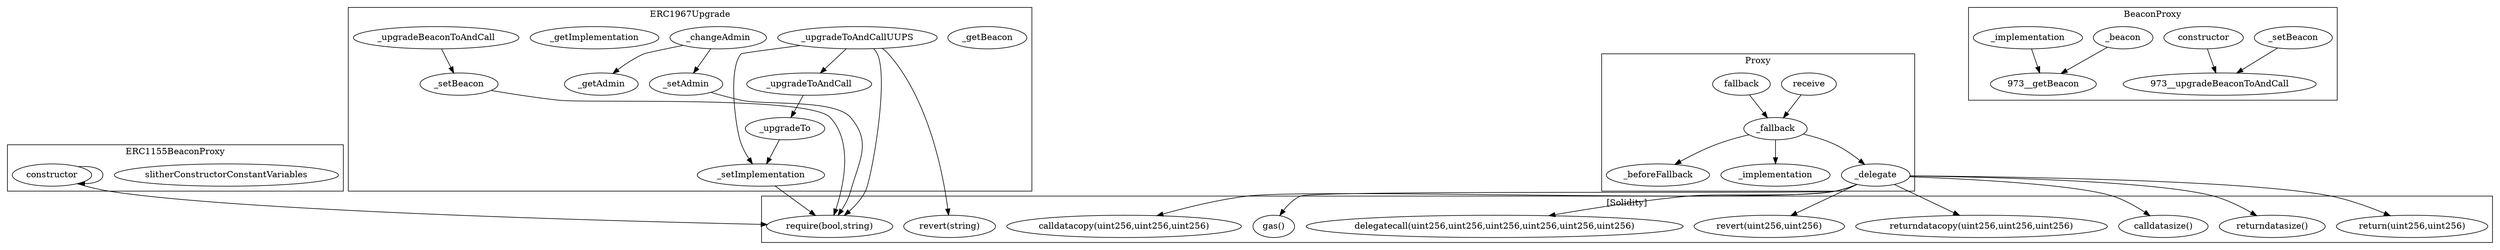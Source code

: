 strict digraph {
subgraph cluster_907_Proxy {
label = "Proxy"
"907__implementation" [label="_implementation"]
"907_receive" [label="receive"]
"907__fallback" [label="_fallback"]
"907_fallback" [label="fallback"]
"907__delegate" [label="_delegate"]
"907__beforeFallback" [label="_beforeFallback"]
"907__fallback" -> "907__delegate"
"907__fallback" -> "907__implementation"
"907_fallback" -> "907__fallback"
"907_receive" -> "907__fallback"
"907__fallback" -> "907__beforeFallback"
}subgraph cluster_4445_ERC1155BeaconProxy {
label = "ERC1155BeaconProxy"
"4445_slitherConstructorConstantVariables" [label="slitherConstructorConstantVariables"]
"4445_constructor" [label="constructor"]
"4445_constructor" -> "4445_constructor"
}subgraph cluster_973_BeaconProxy {
label = "BeaconProxy"
"973__setBeacon" [label="_setBeacon"]
"973__beacon" [label="_beacon"]
"973_constructor" [label="constructor"]
"973__implementation" [label="_implementation"]
"973__implementation" -> "973__getBeacon"
"973__setBeacon" -> "973__upgradeBeaconToAndCall"
"973_constructor" -> "973__upgradeBeaconToAndCall"
"973__beacon" -> "973__getBeacon"
}subgraph cluster_855_ERC1967Upgrade {
label = "ERC1967Upgrade"
"855__getAdmin" [label="_getAdmin"]
"855__getBeacon" [label="_getBeacon"]
"855__upgradeToAndCall" [label="_upgradeToAndCall"]
"855__upgradeTo" [label="_upgradeTo"]
"855__setBeacon" [label="_setBeacon"]
"855__setAdmin" [label="_setAdmin"]
"855__upgradeBeaconToAndCall" [label="_upgradeBeaconToAndCall"]
"855__changeAdmin" [label="_changeAdmin"]
"855__getImplementation" [label="_getImplementation"]
"855__upgradeToAndCallUUPS" [label="_upgradeToAndCallUUPS"]
"855__setImplementation" [label="_setImplementation"]
"855__changeAdmin" -> "855__getAdmin"
"855__changeAdmin" -> "855__setAdmin"
"855__upgradeTo" -> "855__setImplementation"
"855__upgradeBeaconToAndCall" -> "855__setBeacon"
"855__upgradeToAndCallUUPS" -> "855__upgradeToAndCall"
"855__upgradeToAndCallUUPS" -> "855__setImplementation"
"855__upgradeToAndCall" -> "855__upgradeTo"
}subgraph cluster_solidity {
label = "[Solidity]"
"calldatasize()" 
"returndatacopy(uint256,uint256,uint256)" 
"revert(uint256,uint256)" 
"delegatecall(uint256,uint256,uint256,uint256,uint256,uint256)" 
"gas()" 
"calldatacopy(uint256,uint256,uint256)" 
"return(uint256,uint256)" 
"returndatasize()" 
"require(bool,string)" 
"revert(string)" 
"907__delegate" -> "calldatasize()"
"907__delegate" -> "gas()"
"907__delegate" -> "calldatacopy(uint256,uint256,uint256)"
"907__delegate" -> "revert(uint256,uint256)"
"855__setAdmin" -> "require(bool,string)"
"4445_constructor" -> "require(bool,string)"
"855__setBeacon" -> "require(bool,string)"
"855__setImplementation" -> "require(bool,string)"
"855__upgradeToAndCallUUPS" -> "revert(string)"
"907__delegate" -> "return(uint256,uint256)"
"907__delegate" -> "returndatasize()"
"907__delegate" -> "returndatacopy(uint256,uint256,uint256)"
"855__upgradeToAndCallUUPS" -> "require(bool,string)"
"907__delegate" -> "delegatecall(uint256,uint256,uint256,uint256,uint256,uint256)"
}
}